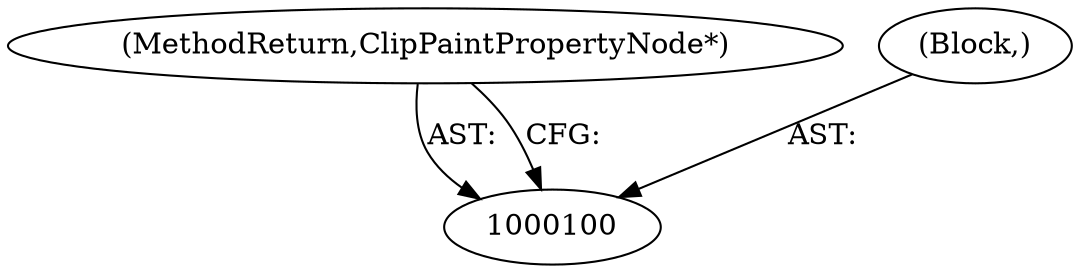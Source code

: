 digraph "0_Chrome_f911e11e7f6b5c0d6f5ee694a9871de6619889f7_41" {
"1000102" [label="(MethodReturn,ClipPaintPropertyNode*)"];
"1000101" [label="(Block,)"];
"1000102" -> "1000100"  [label="AST: "];
"1000102" -> "1000100"  [label="CFG: "];
"1000101" -> "1000100"  [label="AST: "];
}
